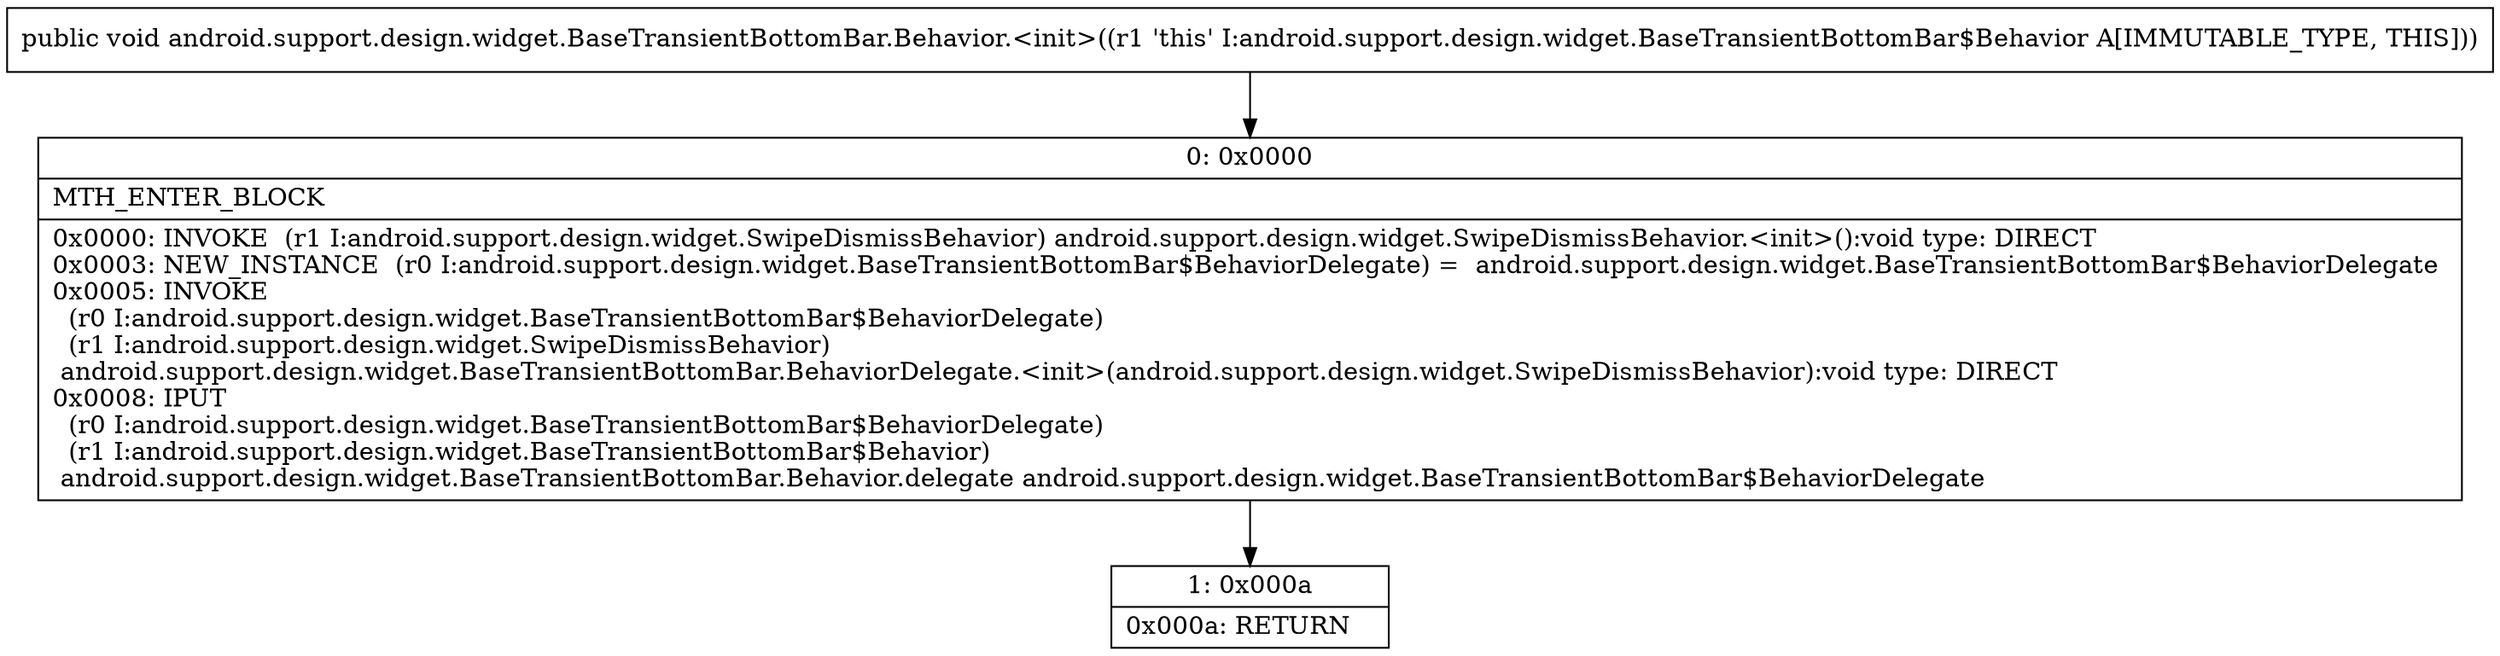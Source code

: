 digraph "CFG forandroid.support.design.widget.BaseTransientBottomBar.Behavior.\<init\>()V" {
Node_0 [shape=record,label="{0\:\ 0x0000|MTH_ENTER_BLOCK\l|0x0000: INVOKE  (r1 I:android.support.design.widget.SwipeDismissBehavior) android.support.design.widget.SwipeDismissBehavior.\<init\>():void type: DIRECT \l0x0003: NEW_INSTANCE  (r0 I:android.support.design.widget.BaseTransientBottomBar$BehaviorDelegate) =  android.support.design.widget.BaseTransientBottomBar$BehaviorDelegate \l0x0005: INVOKE  \l  (r0 I:android.support.design.widget.BaseTransientBottomBar$BehaviorDelegate)\l  (r1 I:android.support.design.widget.SwipeDismissBehavior)\l android.support.design.widget.BaseTransientBottomBar.BehaviorDelegate.\<init\>(android.support.design.widget.SwipeDismissBehavior):void type: DIRECT \l0x0008: IPUT  \l  (r0 I:android.support.design.widget.BaseTransientBottomBar$BehaviorDelegate)\l  (r1 I:android.support.design.widget.BaseTransientBottomBar$Behavior)\l android.support.design.widget.BaseTransientBottomBar.Behavior.delegate android.support.design.widget.BaseTransientBottomBar$BehaviorDelegate \l}"];
Node_1 [shape=record,label="{1\:\ 0x000a|0x000a: RETURN   \l}"];
MethodNode[shape=record,label="{public void android.support.design.widget.BaseTransientBottomBar.Behavior.\<init\>((r1 'this' I:android.support.design.widget.BaseTransientBottomBar$Behavior A[IMMUTABLE_TYPE, THIS])) }"];
MethodNode -> Node_0;
Node_0 -> Node_1;
}

